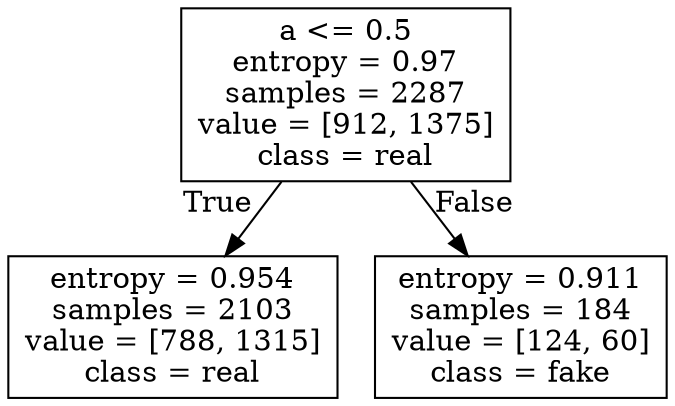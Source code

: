 digraph Tree {
node [shape=box] ;
0 [label="a <= 0.5\nentropy = 0.97\nsamples = 2287\nvalue = [912, 1375]\nclass = real"] ;
1 [label="entropy = 0.954\nsamples = 2103\nvalue = [788, 1315]\nclass = real"] ;
0 -> 1 [labeldistance=2.5, labelangle=45, headlabel="True"] ;
2 [label="entropy = 0.911\nsamples = 184\nvalue = [124, 60]\nclass = fake"] ;
0 -> 2 [labeldistance=2.5, labelangle=-45, headlabel="False"] ;
}